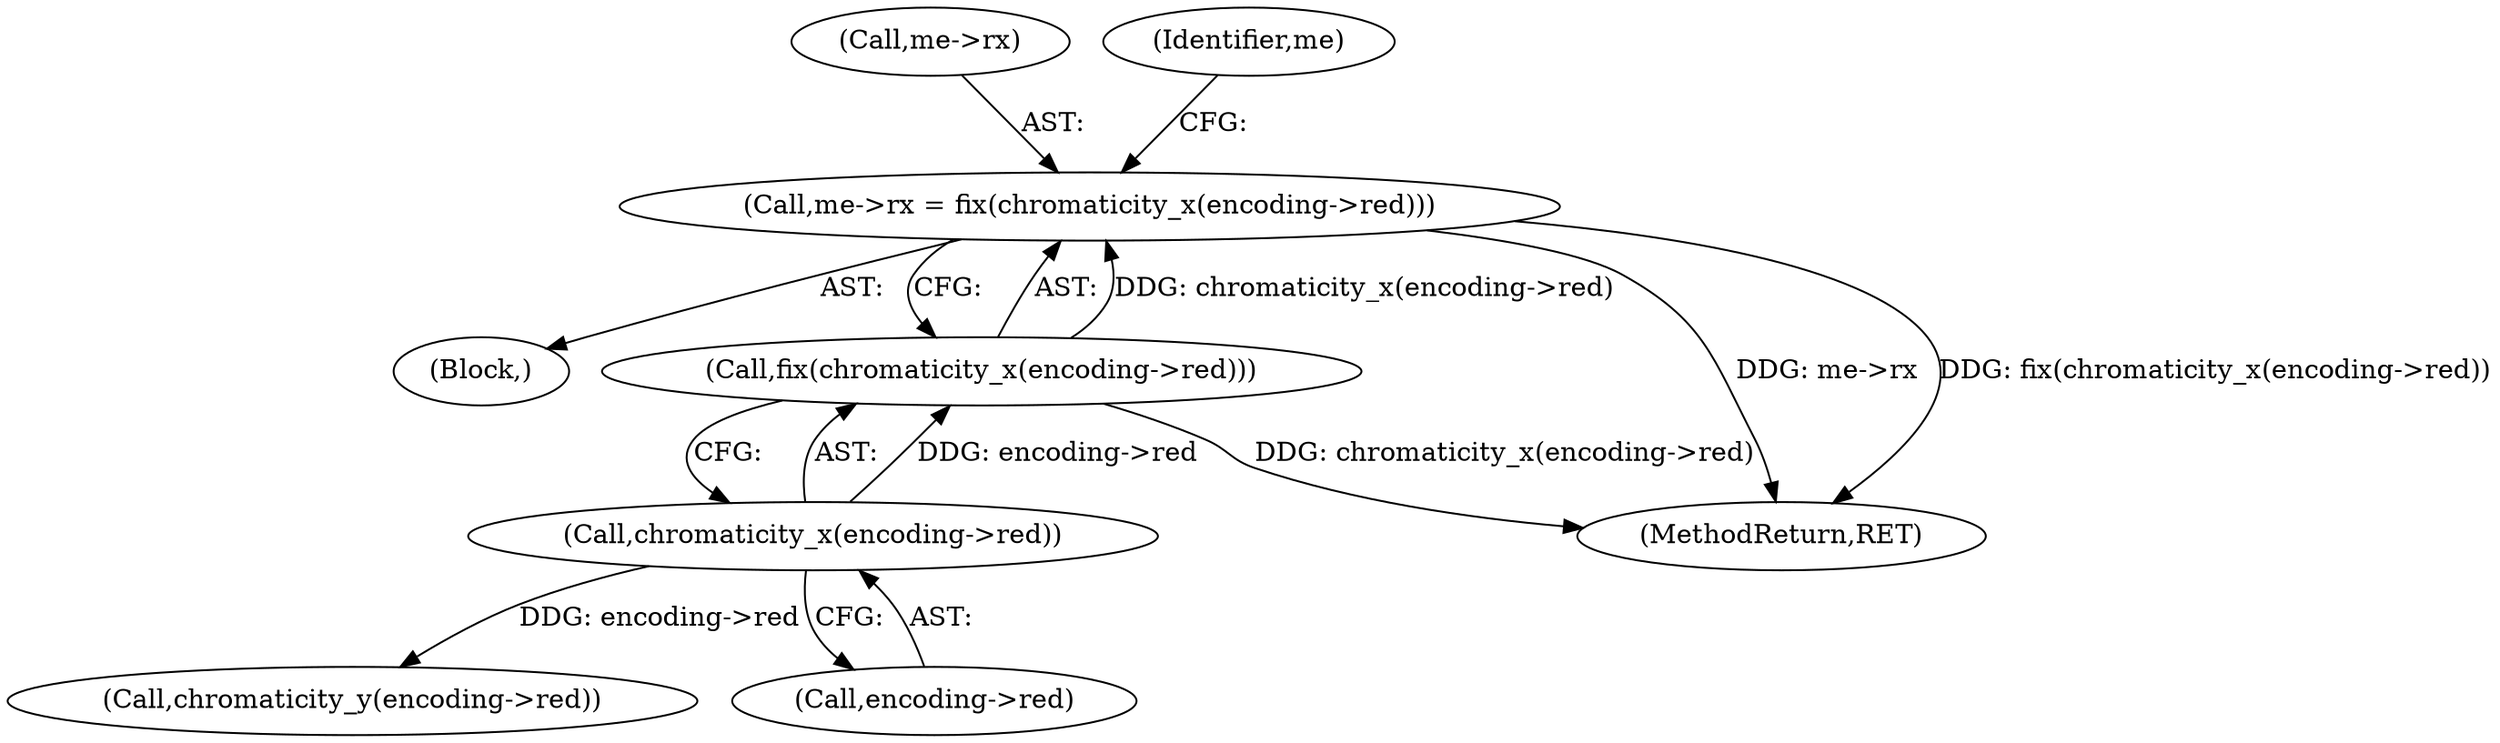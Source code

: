 digraph "0_Android_9d4853418ab2f754c2b63e091c29c5529b8b86ca_40@pointer" {
"1000131" [label="(Call,me->rx = fix(chromaticity_x(encoding->red)))"];
"1000135" [label="(Call,fix(chromaticity_x(encoding->red)))"];
"1000136" [label="(Call,chromaticity_x(encoding->red))"];
"1000131" [label="(Call,me->rx = fix(chromaticity_x(encoding->red)))"];
"1000106" [label="(Block,)"];
"1000228" [label="(MethodReturn,RET)"];
"1000132" [label="(Call,me->rx)"];
"1000136" [label="(Call,chromaticity_x(encoding->red))"];
"1000135" [label="(Call,fix(chromaticity_x(encoding->red)))"];
"1000142" [label="(Identifier,me)"];
"1000145" [label="(Call,chromaticity_y(encoding->red))"];
"1000137" [label="(Call,encoding->red)"];
"1000131" -> "1000106"  [label="AST: "];
"1000131" -> "1000135"  [label="CFG: "];
"1000132" -> "1000131"  [label="AST: "];
"1000135" -> "1000131"  [label="AST: "];
"1000142" -> "1000131"  [label="CFG: "];
"1000131" -> "1000228"  [label="DDG: me->rx"];
"1000131" -> "1000228"  [label="DDG: fix(chromaticity_x(encoding->red))"];
"1000135" -> "1000131"  [label="DDG: chromaticity_x(encoding->red)"];
"1000135" -> "1000136"  [label="CFG: "];
"1000136" -> "1000135"  [label="AST: "];
"1000135" -> "1000228"  [label="DDG: chromaticity_x(encoding->red)"];
"1000136" -> "1000135"  [label="DDG: encoding->red"];
"1000136" -> "1000137"  [label="CFG: "];
"1000137" -> "1000136"  [label="AST: "];
"1000136" -> "1000145"  [label="DDG: encoding->red"];
}
